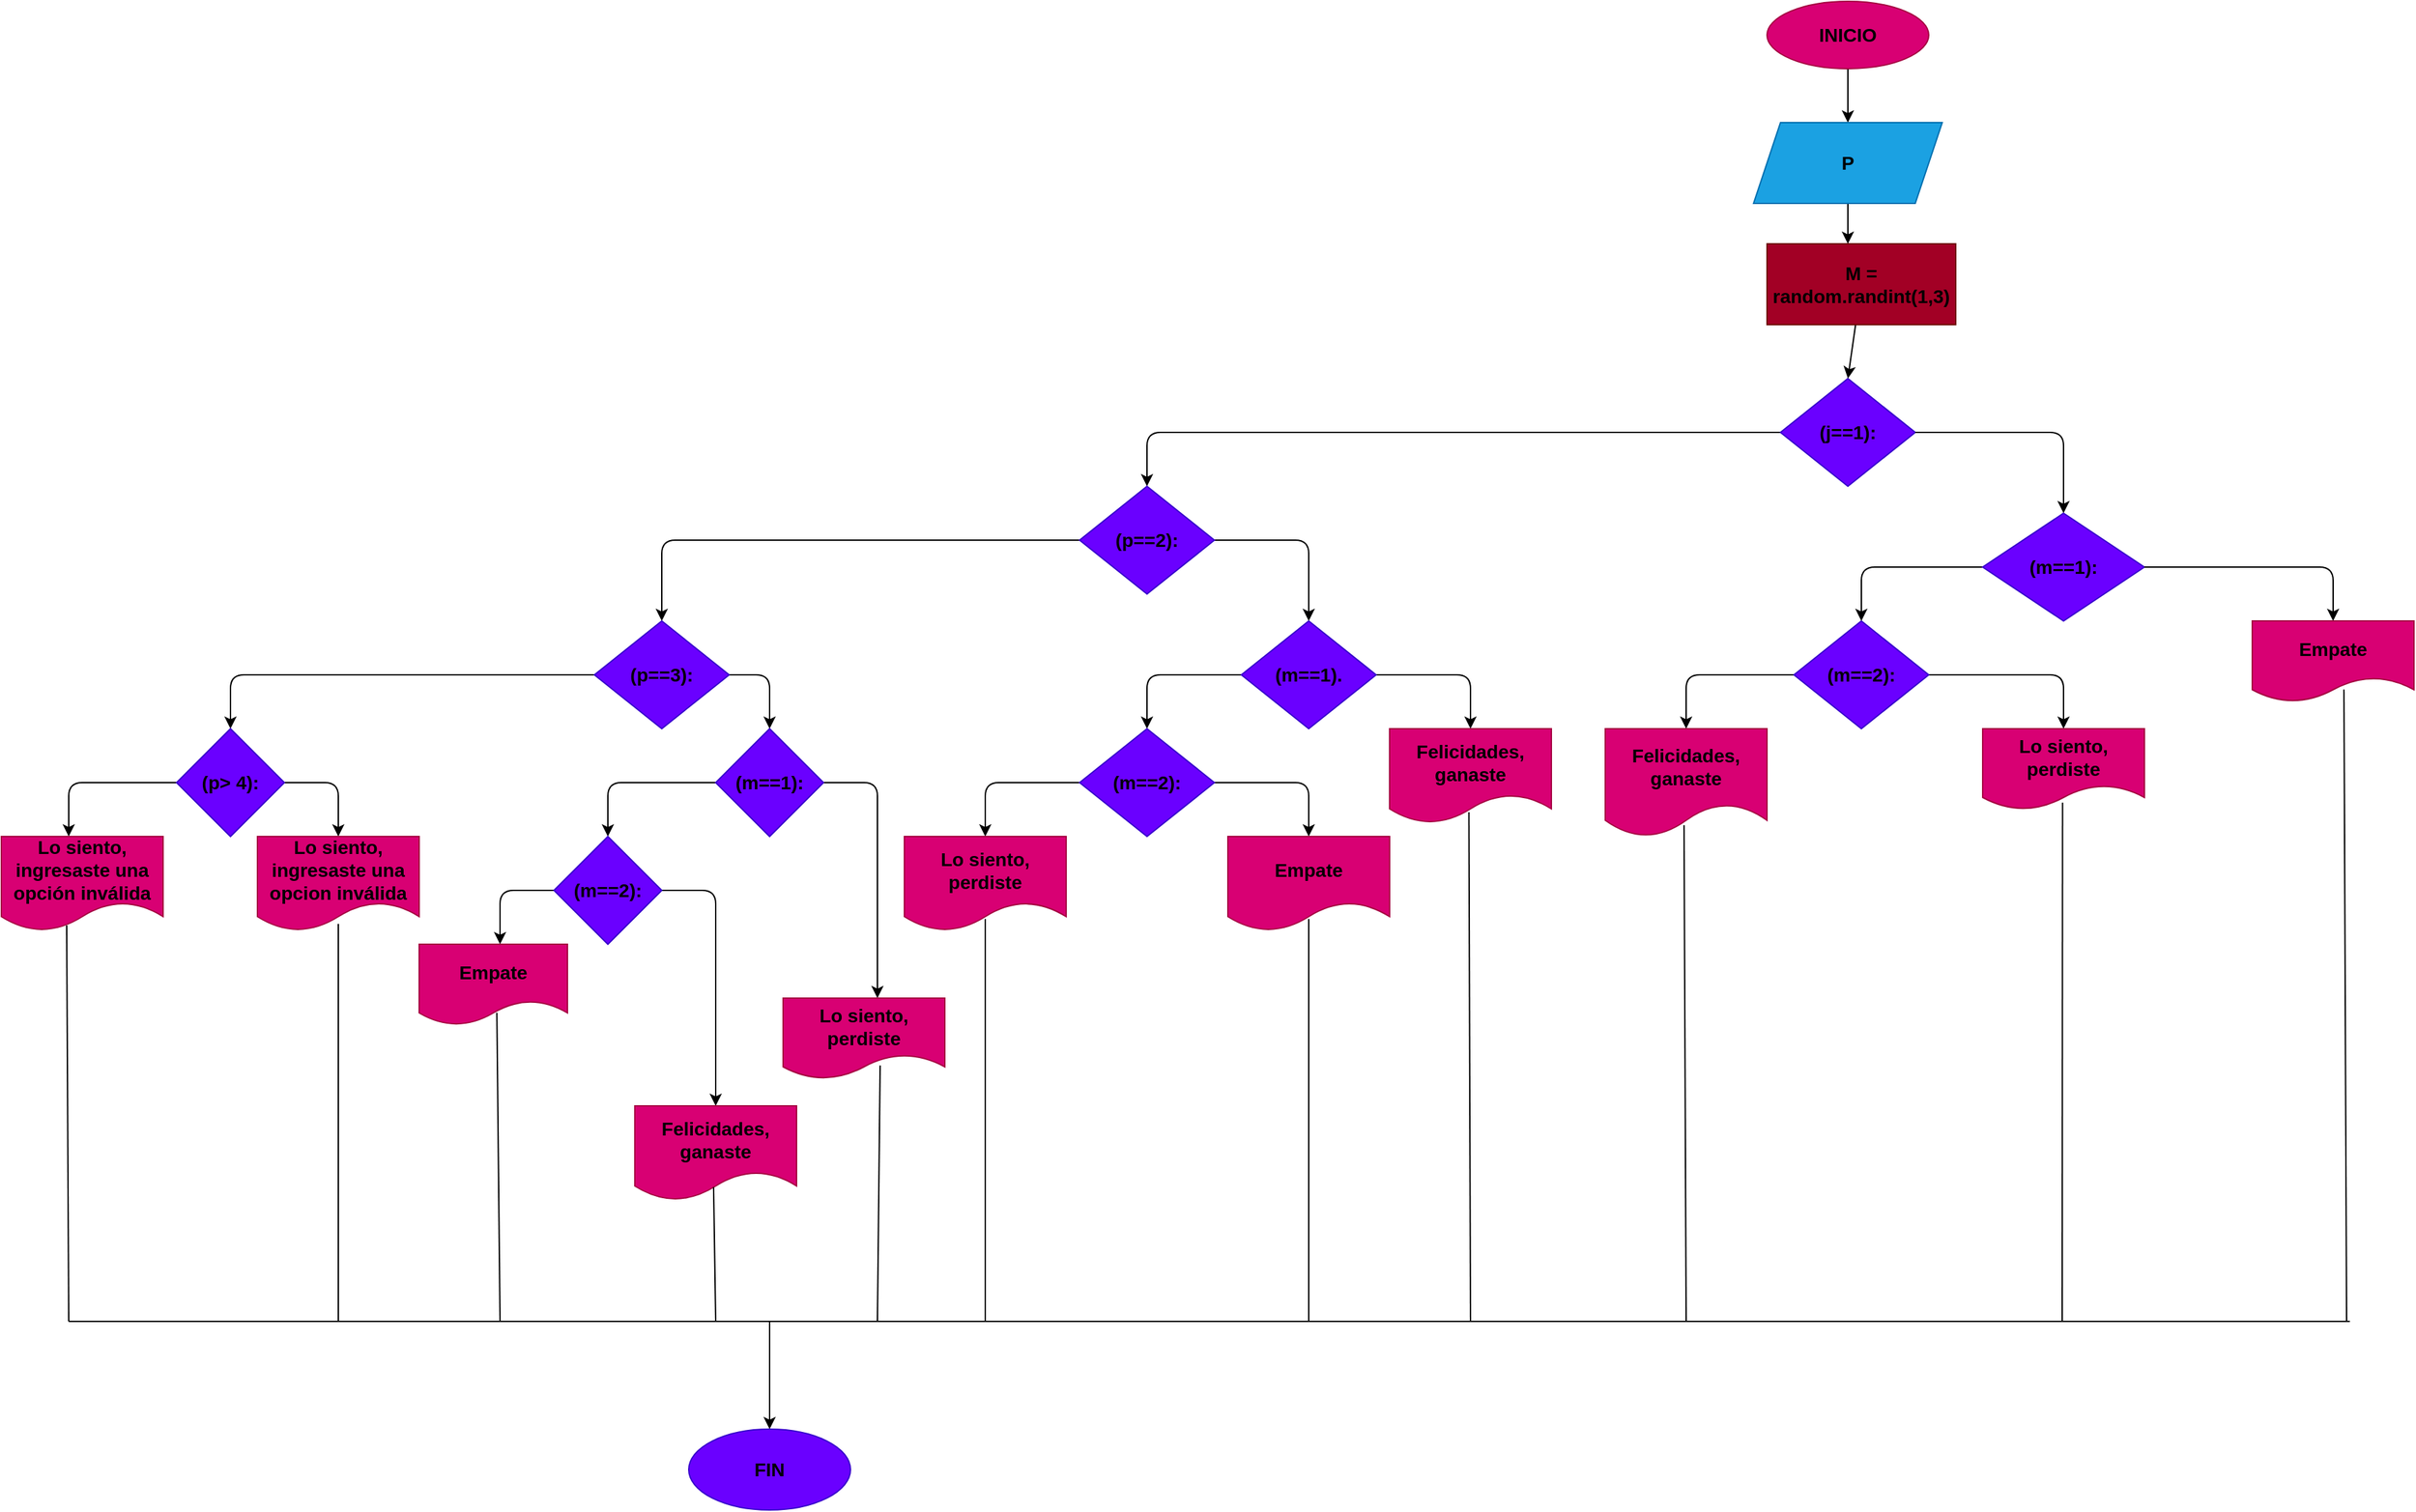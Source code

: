 <mxfile>
    <diagram id="YwZfnxwDwrGikzsp77Qk" name="Página-1">
        <mxGraphModel dx="2588" dy="536" grid="1" gridSize="10" guides="1" tooltips="1" connect="1" arrows="1" fold="1" page="1" pageScale="1" pageWidth="827" pageHeight="1169" math="0" shadow="0">
            <root>
                <mxCell id="0"/>
                <mxCell id="1" parent="0"/>
                <mxCell id="3" style="edgeStyle=none;html=1;" parent="1" source="2" edge="1">
                    <mxGeometry relative="1" as="geometry">
                        <mxPoint x="400" y="110" as="targetPoint"/>
                    </mxGeometry>
                </mxCell>
                <mxCell id="2" value="&lt;font style=&quot;font-size: 14px;&quot; color=&quot;#000000&quot;&gt;&lt;b&gt;INICIO&lt;/b&gt;&lt;/font&gt;" style="ellipse;whiteSpace=wrap;html=1;fillColor=#d80073;fontColor=#ffffff;strokeColor=#A50040;" parent="1" vertex="1">
                    <mxGeometry x="340" y="20" width="120" height="50" as="geometry"/>
                </mxCell>
                <mxCell id="5" style="edgeStyle=none;html=1;" parent="1" source="4" edge="1">
                    <mxGeometry relative="1" as="geometry">
                        <mxPoint x="400" y="200" as="targetPoint"/>
                    </mxGeometry>
                </mxCell>
                <mxCell id="4" value="&lt;font style=&quot;font-size: 14px;&quot; color=&quot;#000000&quot;&gt;&lt;b&gt;P&lt;/b&gt;&lt;/font&gt;" style="shape=parallelogram;perimeter=parallelogramPerimeter;whiteSpace=wrap;html=1;fixedSize=1;fillColor=#1ba1e2;fontColor=#ffffff;strokeColor=#006EAF;" parent="1" vertex="1">
                    <mxGeometry x="330" y="110" width="140" height="60" as="geometry"/>
                </mxCell>
                <mxCell id="48" style="edgeStyle=none;html=1;" edge="1" parent="1" source="6">
                    <mxGeometry relative="1" as="geometry">
                        <mxPoint x="-120" y="380" as="targetPoint"/>
                        <Array as="points">
                            <mxPoint x="240" y="340"/>
                            <mxPoint x="160" y="340"/>
                            <mxPoint x="80" y="340"/>
                            <mxPoint y="340"/>
                            <mxPoint x="-120" y="340"/>
                        </Array>
                    </mxGeometry>
                </mxCell>
                <mxCell id="6" value="&lt;font style=&quot;font-size: 14px;&quot; color=&quot;#000000&quot;&gt;&lt;b&gt;(j==1):&lt;/b&gt;&lt;/font&gt;" style="rhombus;whiteSpace=wrap;html=1;fillColor=#6a00ff;fontColor=#ffffff;strokeColor=#3700CC;" parent="1" vertex="1">
                    <mxGeometry x="350" y="300" width="100" height="80" as="geometry"/>
                </mxCell>
                <mxCell id="7" value="" style="endArrow=classic;html=1;exitX=1;exitY=0.5;exitDx=0;exitDy=0;" parent="1" source="6" edge="1">
                    <mxGeometry width="50" height="50" relative="1" as="geometry">
                        <mxPoint x="380" y="290" as="sourcePoint"/>
                        <mxPoint x="560" y="400" as="targetPoint"/>
                        <Array as="points">
                            <mxPoint x="560" y="340"/>
                        </Array>
                    </mxGeometry>
                </mxCell>
                <mxCell id="44" style="edgeStyle=none;html=1;" edge="1" parent="1" source="12">
                    <mxGeometry relative="1" as="geometry">
                        <mxPoint x="560" y="560" as="targetPoint"/>
                        <Array as="points">
                            <mxPoint x="560" y="520"/>
                        </Array>
                    </mxGeometry>
                </mxCell>
                <mxCell id="46" style="edgeStyle=none;html=1;" edge="1" parent="1" source="12">
                    <mxGeometry relative="1" as="geometry">
                        <mxPoint x="280" y="560" as="targetPoint"/>
                        <Array as="points">
                            <mxPoint x="280" y="520"/>
                        </Array>
                    </mxGeometry>
                </mxCell>
                <mxCell id="12" value="&lt;font style=&quot;font-size: 14px;&quot; color=&quot;#000000&quot;&gt;&lt;b&gt;(m==2):&lt;/b&gt;&lt;/font&gt;" style="rhombus;whiteSpace=wrap;html=1;fillColor=#6a00ff;fontColor=#ffffff;strokeColor=#3700CC;" parent="1" vertex="1">
                    <mxGeometry x="360" y="480" width="100" height="80" as="geometry"/>
                </mxCell>
                <mxCell id="49" style="edgeStyle=none;html=1;entryX=0.5;entryY=0;entryDx=0;entryDy=0;" edge="1" parent="1" source="16" target="20">
                    <mxGeometry relative="1" as="geometry">
                        <mxPoint x="160" y="480" as="targetPoint"/>
                        <Array as="points">
                            <mxPoint y="420"/>
                        </Array>
                    </mxGeometry>
                </mxCell>
                <mxCell id="59" style="edgeStyle=none;html=1;" edge="1" parent="1" source="16">
                    <mxGeometry relative="1" as="geometry">
                        <mxPoint x="-480" y="480" as="targetPoint"/>
                        <Array as="points">
                            <mxPoint x="-480" y="420"/>
                        </Array>
                    </mxGeometry>
                </mxCell>
                <mxCell id="16" value="&lt;font style=&quot;font-size: 14px;&quot; color=&quot;#000000&quot;&gt;&lt;b&gt;(p==2):&lt;/b&gt;&lt;/font&gt;" style="rhombus;whiteSpace=wrap;html=1;fillColor=#6a00ff;fontColor=#ffffff;strokeColor=#3700CC;" parent="1" vertex="1">
                    <mxGeometry x="-170" y="380" width="100" height="80" as="geometry"/>
                </mxCell>
                <mxCell id="50" style="edgeStyle=none;html=1;" edge="1" parent="1" source="20">
                    <mxGeometry relative="1" as="geometry">
                        <mxPoint x="120" y="560" as="targetPoint"/>
                        <Array as="points">
                            <mxPoint x="120" y="520"/>
                        </Array>
                    </mxGeometry>
                </mxCell>
                <mxCell id="53" style="edgeStyle=none;html=1;" edge="1" parent="1" source="20">
                    <mxGeometry relative="1" as="geometry">
                        <mxPoint x="-120" y="560" as="targetPoint"/>
                        <Array as="points">
                            <mxPoint x="-120" y="520"/>
                        </Array>
                    </mxGeometry>
                </mxCell>
                <mxCell id="20" value="&lt;font style=&quot;font-size: 14px;&quot; color=&quot;#000000&quot;&gt;&lt;b&gt;(m==1).&lt;/b&gt;&lt;/font&gt;" style="rhombus;whiteSpace=wrap;html=1;fillColor=#6a00ff;fontColor=#ffffff;strokeColor=#3700CC;" parent="1" vertex="1">
                    <mxGeometry x="-50" y="480" width="100" height="80" as="geometry"/>
                </mxCell>
                <mxCell id="37" style="edgeStyle=none;html=1;" edge="1" parent="1" source="36">
                    <mxGeometry relative="1" as="geometry">
                        <mxPoint x="400" y="300" as="targetPoint"/>
                    </mxGeometry>
                </mxCell>
                <mxCell id="36" value="&lt;font style=&quot;font-size: 14px;&quot; color=&quot;#000000&quot;&gt;&lt;b&gt;M =&lt;br&gt;random.randint(1,3)&lt;/b&gt;&lt;/font&gt;" style="rounded=0;whiteSpace=wrap;html=1;fillColor=#a20025;fontColor=#ffffff;strokeColor=#6F0000;" vertex="1" parent="1">
                    <mxGeometry x="340" y="200" width="140" height="60" as="geometry"/>
                </mxCell>
                <mxCell id="43" style="edgeStyle=none;html=1;" edge="1" parent="1" source="38">
                    <mxGeometry relative="1" as="geometry">
                        <mxPoint x="410" y="480" as="targetPoint"/>
                        <Array as="points">
                            <mxPoint x="410" y="440"/>
                        </Array>
                    </mxGeometry>
                </mxCell>
                <mxCell id="38" value="&lt;font style=&quot;font-size: 14px;&quot; color=&quot;#000000&quot;&gt;&lt;b&gt;(m==1):&lt;/b&gt;&lt;/font&gt;" style="rhombus;whiteSpace=wrap;html=1;fillColor=#6a00ff;fontColor=#ffffff;strokeColor=#3700CC;" vertex="1" parent="1">
                    <mxGeometry x="500" y="400" width="120" height="80" as="geometry"/>
                </mxCell>
                <mxCell id="40" value="" style="endArrow=classic;html=1;exitX=1;exitY=0.5;exitDx=0;exitDy=0;" edge="1" parent="1" source="38">
                    <mxGeometry width="50" height="50" relative="1" as="geometry">
                        <mxPoint x="460" y="420" as="sourcePoint"/>
                        <mxPoint x="760" y="480" as="targetPoint"/>
                        <Array as="points">
                            <mxPoint x="760" y="440"/>
                        </Array>
                    </mxGeometry>
                </mxCell>
                <mxCell id="41" value="&lt;font style=&quot;font-size: 14px;&quot; color=&quot;#000000&quot;&gt;&lt;b&gt;Empate&lt;/b&gt;&lt;/font&gt;" style="shape=document;whiteSpace=wrap;html=1;boundedLbl=1;fillColor=#d80073;fontColor=#ffffff;strokeColor=#A50040;" vertex="1" parent="1">
                    <mxGeometry x="700" y="480" width="120" height="60" as="geometry"/>
                </mxCell>
                <mxCell id="45" value="&lt;font style=&quot;font-size: 14px;&quot; color=&quot;#000000&quot;&gt;&lt;b&gt;Lo siento, perdiste&lt;/b&gt;&lt;/font&gt;" style="shape=document;whiteSpace=wrap;html=1;boundedLbl=1;fillColor=#d80073;fontColor=#ffffff;strokeColor=#A50040;" vertex="1" parent="1">
                    <mxGeometry x="500" y="560" width="120" height="60" as="geometry"/>
                </mxCell>
                <mxCell id="47" value="&lt;font style=&quot;font-size: 14px;&quot; color=&quot;#000000&quot;&gt;&lt;b&gt;Felicidades,&lt;br&gt;ganaste&lt;/b&gt;&lt;/font&gt;" style="shape=document;whiteSpace=wrap;html=1;boundedLbl=1;fillColor=#d80073;fontColor=#ffffff;strokeColor=#A50040;" vertex="1" parent="1">
                    <mxGeometry x="220" y="560" width="120" height="80" as="geometry"/>
                </mxCell>
                <mxCell id="51" value="&lt;font style=&quot;font-size: 14px;&quot; color=&quot;#000000&quot;&gt;&lt;b&gt;Felicidades,&lt;br&gt;ganaste&lt;/b&gt;&lt;/font&gt;" style="shape=document;whiteSpace=wrap;html=1;boundedLbl=1;fillColor=#d80073;fontColor=#ffffff;strokeColor=#A50040;" vertex="1" parent="1">
                    <mxGeometry x="60" y="560" width="120" height="70" as="geometry"/>
                </mxCell>
                <mxCell id="55" style="edgeStyle=none;html=1;" edge="1" parent="1" source="54">
                    <mxGeometry relative="1" as="geometry">
                        <mxPoint y="640" as="targetPoint"/>
                        <Array as="points">
                            <mxPoint y="600"/>
                        </Array>
                    </mxGeometry>
                </mxCell>
                <mxCell id="57" style="edgeStyle=none;html=1;" edge="1" parent="1" source="54">
                    <mxGeometry relative="1" as="geometry">
                        <mxPoint x="-240" y="640" as="targetPoint"/>
                        <Array as="points">
                            <mxPoint x="-240" y="600"/>
                        </Array>
                    </mxGeometry>
                </mxCell>
                <mxCell id="54" value="&lt;font style=&quot;font-size: 14px;&quot; color=&quot;#000000&quot;&gt;&lt;b&gt;(m==2):&lt;/b&gt;&lt;/font&gt;" style="rhombus;whiteSpace=wrap;html=1;fillColor=#6a00ff;fontColor=#ffffff;strokeColor=#3700CC;" vertex="1" parent="1">
                    <mxGeometry x="-170" y="560" width="100" height="80" as="geometry"/>
                </mxCell>
                <mxCell id="56" value="&lt;font style=&quot;font-size: 14px;&quot; color=&quot;#000000&quot;&gt;&lt;b&gt;Empate&lt;/b&gt;&lt;/font&gt;" style="shape=document;whiteSpace=wrap;html=1;boundedLbl=1;fillColor=#d80073;fontColor=#ffffff;strokeColor=#A50040;" vertex="1" parent="1">
                    <mxGeometry x="-60" y="640" width="120" height="70" as="geometry"/>
                </mxCell>
                <mxCell id="58" value="&lt;font style=&quot;font-size: 14px;&quot; color=&quot;#000000&quot;&gt;&lt;b&gt;Lo siento,&lt;br&gt;perdiste&lt;/b&gt;&lt;/font&gt;" style="shape=document;whiteSpace=wrap;html=1;boundedLbl=1;fillColor=#d80073;fontColor=#ffffff;strokeColor=#A50040;" vertex="1" parent="1">
                    <mxGeometry x="-300" y="640" width="120" height="70" as="geometry"/>
                </mxCell>
                <mxCell id="62" style="edgeStyle=none;html=1;entryX=0.5;entryY=0;entryDx=0;entryDy=0;" edge="1" parent="1" source="60" target="63">
                    <mxGeometry relative="1" as="geometry">
                        <mxPoint x="-360" y="560" as="targetPoint"/>
                        <Array as="points">
                            <mxPoint x="-400" y="520"/>
                        </Array>
                    </mxGeometry>
                </mxCell>
                <mxCell id="72" style="edgeStyle=none;html=1;" edge="1" parent="1" source="60">
                    <mxGeometry relative="1" as="geometry">
                        <mxPoint x="-800" y="560" as="targetPoint"/>
                        <Array as="points">
                            <mxPoint x="-800" y="520"/>
                        </Array>
                    </mxGeometry>
                </mxCell>
                <mxCell id="60" value="&lt;font style=&quot;font-size: 14px;&quot; color=&quot;#000000&quot;&gt;&lt;b&gt;(p==3):&lt;/b&gt;&lt;/font&gt;" style="rhombus;whiteSpace=wrap;html=1;fillColor=#6a00ff;fontColor=#ffffff;strokeColor=#3700CC;" vertex="1" parent="1">
                    <mxGeometry x="-530" y="480" width="100" height="80" as="geometry"/>
                </mxCell>
                <mxCell id="64" style="edgeStyle=none;html=1;" edge="1" parent="1" source="63">
                    <mxGeometry relative="1" as="geometry">
                        <mxPoint x="-320" y="760" as="targetPoint"/>
                        <Array as="points">
                            <mxPoint x="-320" y="600"/>
                        </Array>
                    </mxGeometry>
                </mxCell>
                <mxCell id="66" style="edgeStyle=none;html=1;" edge="1" parent="1" source="63">
                    <mxGeometry relative="1" as="geometry">
                        <mxPoint x="-520" y="640" as="targetPoint"/>
                        <Array as="points">
                            <mxPoint x="-520" y="600"/>
                        </Array>
                    </mxGeometry>
                </mxCell>
                <mxCell id="63" value="&lt;font style=&quot;font-size: 14px;&quot; color=&quot;#000000&quot;&gt;&lt;b&gt;(m==1):&lt;/b&gt;&lt;/font&gt;" style="rhombus;whiteSpace=wrap;html=1;fillColor=#6a00ff;fontColor=#ffffff;strokeColor=#3700CC;" vertex="1" parent="1">
                    <mxGeometry x="-440" y="560" width="80" height="80" as="geometry"/>
                </mxCell>
                <mxCell id="65" value="&lt;font color=&quot;#000000&quot; style=&quot;font-size: 14px;&quot;&gt;&lt;b&gt;Lo siento,&lt;br&gt;perdiste&lt;/b&gt;&lt;/font&gt;" style="shape=document;whiteSpace=wrap;html=1;boundedLbl=1;fillColor=#d80073;fontColor=#ffffff;strokeColor=#A50040;" vertex="1" parent="1">
                    <mxGeometry x="-390" y="760" width="120" height="60" as="geometry"/>
                </mxCell>
                <mxCell id="68" style="edgeStyle=none;html=1;" edge="1" parent="1" source="67">
                    <mxGeometry relative="1" as="geometry">
                        <mxPoint x="-440" y="840" as="targetPoint"/>
                        <Array as="points">
                            <mxPoint x="-440" y="680"/>
                        </Array>
                    </mxGeometry>
                </mxCell>
                <mxCell id="70" style="edgeStyle=none;html=1;" edge="1" parent="1" source="67">
                    <mxGeometry relative="1" as="geometry">
                        <mxPoint x="-600" y="720" as="targetPoint"/>
                        <Array as="points">
                            <mxPoint x="-600" y="680"/>
                        </Array>
                    </mxGeometry>
                </mxCell>
                <mxCell id="67" value="&lt;font style=&quot;font-size: 14px;&quot; color=&quot;#000000&quot;&gt;&lt;b&gt;(m==2):&lt;/b&gt;&lt;/font&gt;" style="rhombus;whiteSpace=wrap;html=1;fillColor=#6a00ff;fontColor=#ffffff;strokeColor=#3700CC;" vertex="1" parent="1">
                    <mxGeometry x="-560" y="640" width="80" height="80" as="geometry"/>
                </mxCell>
                <mxCell id="69" value="&lt;font style=&quot;font-size: 14px;&quot; color=&quot;#000000&quot;&gt;&lt;b&gt;Felicidades,&lt;br&gt;ganaste&lt;/b&gt;&lt;/font&gt;" style="shape=document;whiteSpace=wrap;html=1;boundedLbl=1;fillColor=#d80073;fontColor=#ffffff;strokeColor=#A50040;" vertex="1" parent="1">
                    <mxGeometry x="-500" y="840" width="120" height="70" as="geometry"/>
                </mxCell>
                <mxCell id="71" value="&lt;font style=&quot;font-size: 14px;&quot; color=&quot;#000000&quot;&gt;&lt;b&gt;Empate&lt;/b&gt;&lt;/font&gt;" style="shape=document;whiteSpace=wrap;html=1;boundedLbl=1;fillColor=#d80073;fontColor=#ffffff;strokeColor=#A50040;" vertex="1" parent="1">
                    <mxGeometry x="-660" y="720" width="110" height="60" as="geometry"/>
                </mxCell>
                <mxCell id="74" style="edgeStyle=none;html=1;" edge="1" parent="1" source="73">
                    <mxGeometry relative="1" as="geometry">
                        <mxPoint x="-720" y="640" as="targetPoint"/>
                        <Array as="points">
                            <mxPoint x="-720" y="600"/>
                        </Array>
                    </mxGeometry>
                </mxCell>
                <mxCell id="76" style="edgeStyle=none;html=1;" edge="1" parent="1" source="73">
                    <mxGeometry relative="1" as="geometry">
                        <mxPoint x="-920" y="640" as="targetPoint"/>
                        <Array as="points">
                            <mxPoint x="-920" y="600"/>
                        </Array>
                    </mxGeometry>
                </mxCell>
                <mxCell id="73" value="&lt;font style=&quot;font-size: 14px;&quot; color=&quot;#000000&quot;&gt;&lt;b&gt;(p&amp;gt; 4):&lt;/b&gt;&lt;/font&gt;" style="rhombus;whiteSpace=wrap;html=1;fillColor=#6a00ff;fontColor=#ffffff;strokeColor=#3700CC;" vertex="1" parent="1">
                    <mxGeometry x="-840" y="560" width="80" height="80" as="geometry"/>
                </mxCell>
                <mxCell id="75" value="&lt;font style=&quot;font-size: 14px;&quot; color=&quot;#000000&quot;&gt;&lt;b&gt;Lo siento,&lt;br&gt;ingresaste una opcion inválida&lt;/b&gt;&lt;/font&gt;" style="shape=document;whiteSpace=wrap;html=1;boundedLbl=1;fillColor=#d80073;fontColor=#ffffff;strokeColor=#A50040;" vertex="1" parent="1">
                    <mxGeometry x="-780" y="640" width="120" height="70" as="geometry"/>
                </mxCell>
                <mxCell id="77" value="&lt;font style=&quot;font-size: 14px;&quot; color=&quot;#000000&quot;&gt;&lt;b&gt;Lo siento,&lt;br&gt;ingresaste una opción inválida&lt;/b&gt;&lt;/font&gt;" style="shape=document;whiteSpace=wrap;html=1;boundedLbl=1;fillColor=#d80073;fontColor=#ffffff;strokeColor=#A50040;" vertex="1" parent="1">
                    <mxGeometry x="-970" y="640" width="120" height="70" as="geometry"/>
                </mxCell>
                <mxCell id="78" value="" style="endArrow=none;html=1;exitX=0.404;exitY=0.943;exitDx=0;exitDy=0;exitPerimeter=0;" edge="1" parent="1" source="77">
                    <mxGeometry width="50" height="50" relative="1" as="geometry">
                        <mxPoint x="-680" y="780" as="sourcePoint"/>
                        <mxPoint x="-920" y="1000" as="targetPoint"/>
                    </mxGeometry>
                </mxCell>
                <mxCell id="79" value="" style="endArrow=none;html=1;exitX=0.5;exitY=0.926;exitDx=0;exitDy=0;exitPerimeter=0;" edge="1" parent="1" source="75">
                    <mxGeometry width="50" height="50" relative="1" as="geometry">
                        <mxPoint x="-680" y="830" as="sourcePoint"/>
                        <mxPoint x="-720" y="1000" as="targetPoint"/>
                    </mxGeometry>
                </mxCell>
                <mxCell id="80" value="" style="endArrow=none;html=1;entryX=0.524;entryY=0.847;entryDx=0;entryDy=0;entryPerimeter=0;" edge="1" parent="1" target="71">
                    <mxGeometry width="50" height="50" relative="1" as="geometry">
                        <mxPoint x="-600" y="1000" as="sourcePoint"/>
                        <mxPoint x="-630" y="780" as="targetPoint"/>
                    </mxGeometry>
                </mxCell>
                <mxCell id="81" value="" style="endArrow=none;html=1;exitX=0.487;exitY=0.863;exitDx=0;exitDy=0;exitPerimeter=0;" edge="1" parent="1" source="69">
                    <mxGeometry width="50" height="50" relative="1" as="geometry">
                        <mxPoint x="-680" y="830" as="sourcePoint"/>
                        <mxPoint x="-440" y="1000" as="targetPoint"/>
                    </mxGeometry>
                </mxCell>
                <mxCell id="82" value="" style="endArrow=none;html=1;" edge="1" parent="1">
                    <mxGeometry width="50" height="50" relative="1" as="geometry">
                        <mxPoint x="-318" y="810" as="sourcePoint"/>
                        <mxPoint x="-320" y="1000" as="targetPoint"/>
                    </mxGeometry>
                </mxCell>
                <mxCell id="83" value="" style="endArrow=none;html=1;exitX=0.5;exitY=0.875;exitDx=0;exitDy=0;exitPerimeter=0;" edge="1" parent="1" source="58">
                    <mxGeometry width="50" height="50" relative="1" as="geometry">
                        <mxPoint x="-40" y="830" as="sourcePoint"/>
                        <mxPoint x="-240" y="1000" as="targetPoint"/>
                    </mxGeometry>
                </mxCell>
                <mxCell id="84" value="" style="endArrow=none;html=1;entryX=0.5;entryY=0.875;entryDx=0;entryDy=0;entryPerimeter=0;" edge="1" parent="1" target="56">
                    <mxGeometry width="50" height="50" relative="1" as="geometry">
                        <mxPoint y="1000" as="sourcePoint"/>
                        <mxPoint x="10" y="780" as="targetPoint"/>
                    </mxGeometry>
                </mxCell>
                <mxCell id="85" value="" style="endArrow=none;html=1;entryX=0.49;entryY=0.886;entryDx=0;entryDy=0;entryPerimeter=0;" edge="1" parent="1" target="51">
                    <mxGeometry width="50" height="50" relative="1" as="geometry">
                        <mxPoint x="120" y="1000" as="sourcePoint"/>
                        <mxPoint x="370" y="840" as="targetPoint"/>
                    </mxGeometry>
                </mxCell>
                <mxCell id="86" value="" style="endArrow=none;html=1;exitX=0.487;exitY=0.895;exitDx=0;exitDy=0;exitPerimeter=0;" edge="1" parent="1" source="47">
                    <mxGeometry width="50" height="50" relative="1" as="geometry">
                        <mxPoint x="320" y="890" as="sourcePoint"/>
                        <mxPoint x="280" y="1000" as="targetPoint"/>
                    </mxGeometry>
                </mxCell>
                <mxCell id="87" value="" style="endArrow=none;html=1;entryX=0.494;entryY=0.914;entryDx=0;entryDy=0;entryPerimeter=0;" edge="1" parent="1" target="45">
                    <mxGeometry width="50" height="50" relative="1" as="geometry">
                        <mxPoint x="559" y="1000" as="sourcePoint"/>
                        <mxPoint x="710" y="780" as="targetPoint"/>
                    </mxGeometry>
                </mxCell>
                <mxCell id="88" value="" style="endArrow=none;html=1;entryX=0.567;entryY=0.847;entryDx=0;entryDy=0;entryPerimeter=0;" edge="1" parent="1" target="41">
                    <mxGeometry width="50" height="50" relative="1" as="geometry">
                        <mxPoint x="770" y="1000" as="sourcePoint"/>
                        <mxPoint x="710" y="720" as="targetPoint"/>
                    </mxGeometry>
                </mxCell>
                <mxCell id="89" value="" style="endArrow=none;html=1;" edge="1" parent="1">
                    <mxGeometry width="50" height="50" relative="1" as="geometry">
                        <mxPoint x="-920" y="1000" as="sourcePoint"/>
                        <mxPoint x="772.4" y="1000" as="targetPoint"/>
                    </mxGeometry>
                </mxCell>
                <mxCell id="90" value="" style="endArrow=classic;html=1;" edge="1" parent="1">
                    <mxGeometry width="50" height="50" relative="1" as="geometry">
                        <mxPoint x="-400" y="1000" as="sourcePoint"/>
                        <mxPoint x="-400" y="1080" as="targetPoint"/>
                    </mxGeometry>
                </mxCell>
                <mxCell id="91" value="&lt;font style=&quot;font-size: 14px;&quot; color=&quot;#000000&quot;&gt;&lt;b&gt;FIN&lt;/b&gt;&lt;/font&gt;" style="ellipse;whiteSpace=wrap;html=1;fillColor=#6a00ff;fontColor=#ffffff;strokeColor=#3700CC;" vertex="1" parent="1">
                    <mxGeometry x="-460" y="1080" width="120" height="60" as="geometry"/>
                </mxCell>
            </root>
        </mxGraphModel>
    </diagram>
</mxfile>